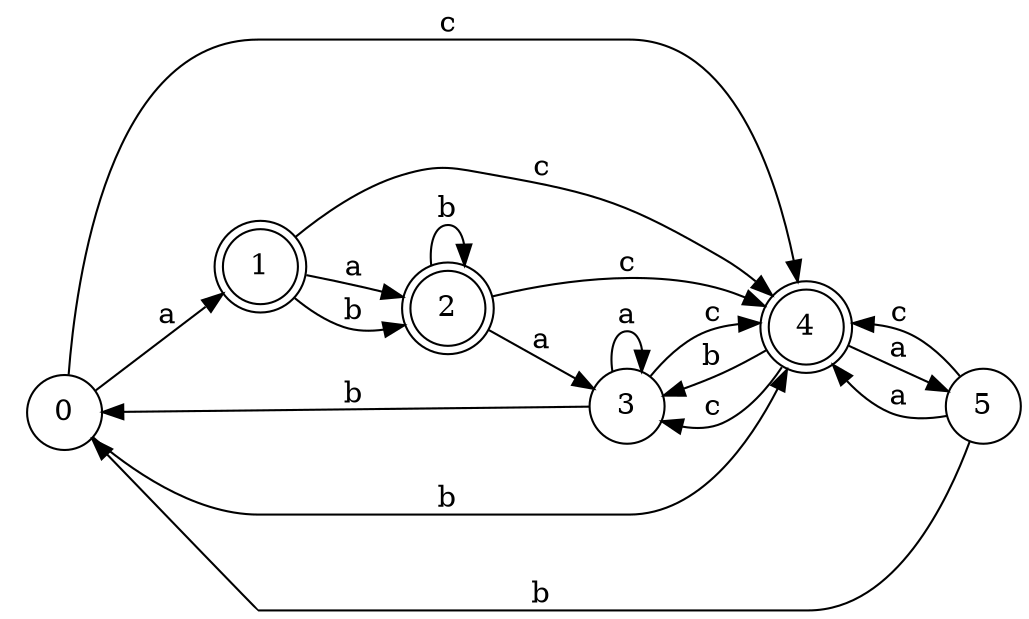 digraph n5_8 {
__start0 [label="" shape="none"];

rankdir=LR;
size="8,5";

s0 [style="filled", color="black", fillcolor="white" shape="circle", label="0"];
s1 [style="rounded,filled", color="black", fillcolor="white" shape="doublecircle", label="1"];
s2 [style="rounded,filled", color="black", fillcolor="white" shape="doublecircle", label="2"];
s3 [style="filled", color="black", fillcolor="white" shape="circle", label="3"];
s4 [style="rounded,filled", color="black", fillcolor="white" shape="doublecircle", label="4"];
s5 [style="filled", color="black", fillcolor="white" shape="circle", label="5"];
s0 -> s1 [label="a"];
s0 -> s4 [label="b"];
s0 -> s4 [label="c"];
s1 -> s2 [label="a"];
s1 -> s2 [label="b"];
s1 -> s4 [label="c"];
s2 -> s3 [label="a"];
s2 -> s2 [label="b"];
s2 -> s4 [label="c"];
s3 -> s3 [label="a"];
s3 -> s0 [label="b"];
s3 -> s4 [label="c"];
s4 -> s5 [label="a"];
s4 -> s3 [label="b"];
s4 -> s3 [label="c"];
s5 -> s4 [label="a"];
s5 -> s0 [label="b"];
s5 -> s4 [label="c"];

}